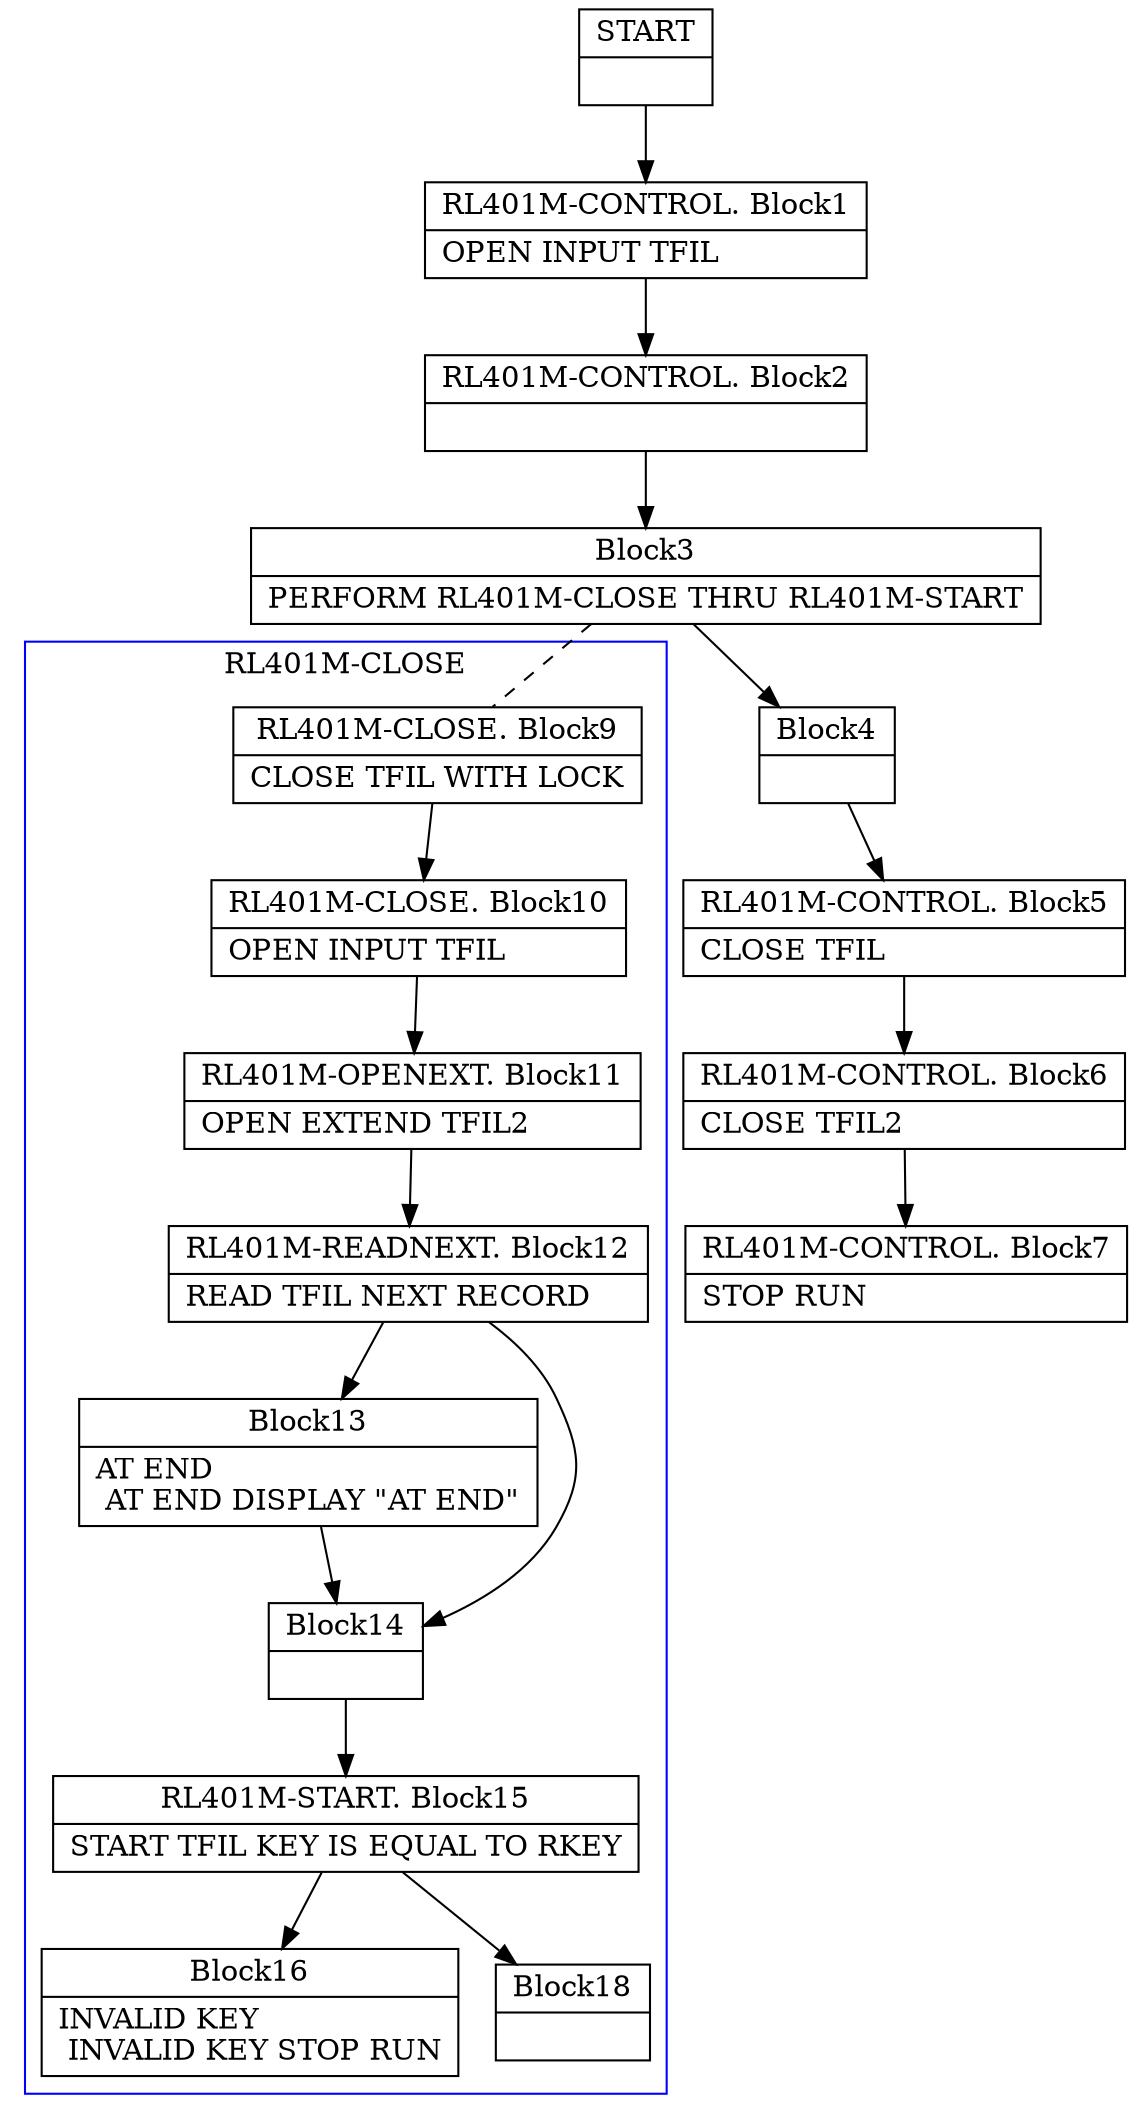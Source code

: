 digraph Cfg {
compound=true;
node [
shape = "record"
]

edge [
arrowtail = "empty"
]
Block0 [
label = "{START|}"
]
Block1 [
label = "{RL401M-CONTROL. Block1|    OPEN INPUT TFIL\l}"
]
Block2 [
label = "{RL401M-CONTROL. Block2|}"
]
Block3 [
label = "{Block3|    PERFORM RL401M-CLOSE THRU RL401M-START\l}"
]
subgraph cluster_1{
color = blue;
label = "RL401M-CLOSE";
Block9 [
label = "{RL401M-CLOSE. Block9|    CLOSE TFIL WITH LOCK\l}"
]
Block10 [
label = "{RL401M-CLOSE. Block10|    OPEN INPUT TFIL\l}"
]
Block11 [
label = "{RL401M-OPENEXT. Block11|    OPEN EXTEND TFIL2\l}"
]
Block12 [
label = "{RL401M-READNEXT. Block12|    READ TFIL NEXT RECORD\l}"
]
Block13 [
label = "{Block13|        AT END\l        AT END DISPLAY \"AT END\"\l}"
]
Block14 [
label = "{Block14|}"
]
Block15 [
label = "{RL401M-START. Block15|    START TFIL KEY IS EQUAL TO RKEY\l}"
]
Block16 [
label = "{Block16|        INVALID KEY\l        INVALID KEY STOP RUN\l}"
]
Block18 [
label = "{Block18|}"
]
Block9 -> Block10
Block10 -> Block11
Block11 -> Block12
Block12 -> Block13
Block12 -> Block14
Block13 -> Block14
Block14 -> Block15
Block15 -> Block16
Block15 -> Block18

}
Block3 -> Block9 [style=dashed, arrowhead=none]

Block4 [
label = "{Block4|}"
]
Block5 [
label = "{RL401M-CONTROL. Block5|    CLOSE TFIL\l}"
]
Block6 [
label = "{RL401M-CONTROL. Block6|    CLOSE TFIL2\l}"
]
Block7 [
label = "{RL401M-CONTROL. Block7|    STOP RUN\l}"
]
Block0 -> Block1
Block1 -> Block2
Block2 -> Block3
Block3 -> Block4
Block4 -> Block5
Block5 -> Block6
Block6 -> Block7

}
